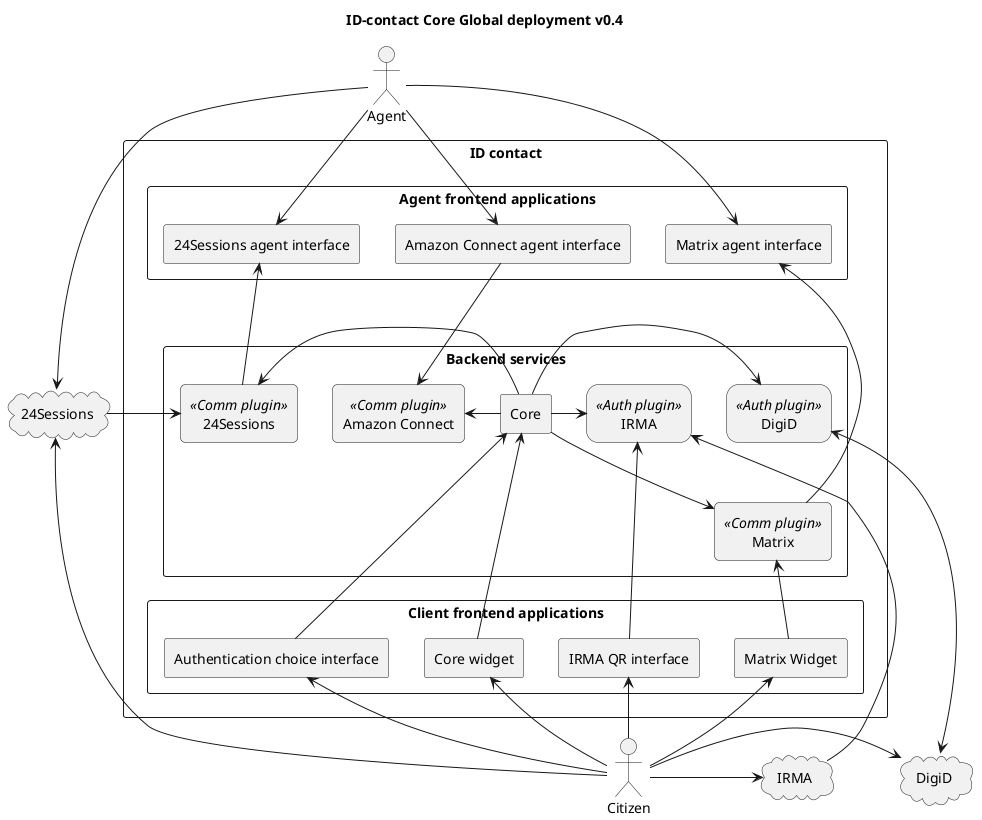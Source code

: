 @startuml
title ID-contact Core Global deployment v0.4
skinparam rectangle {
    roundCorner<<Auth plugin>> 25
}

skinparam rectangle {
    roundCorner<<Comm plugin>> 10
}

actor Citizen as citizen
actor Agent as agent

rectangle "ID contact" {


    rectangle "Agent frontend applications" as frontend_agent {
        rectangle "Matrix agent interface" as matrix_client
        rectangle "Amazon Connect agent interface" as connect_client
        rectangle "24Sessions agent interface" as 24sessions_attr
    }

    rectangle "Client frontend applications" as frontend_client {
        rectangle "Core widget" as core_widget
        rectangle "Matrix Widget" as matrix_widget
        rectangle "IRMA QR interface" as irma_qr
        rectangle "Authentication choice interface" as auth_select
    }

    rectangle "Backend services" as backend {
        rectangle "Core" as core
        rectangle "IRMA" <<Auth plugin>> as auth_irma
        rectangle "DigiD" <<Auth plugin>> as auth_digid
        rectangle "Amazon Connect" <<Comm plugin>> as comm_connect
        rectangle "Matrix" <<Comm plugin>> as comm_matrix
        rectangle "24Sessions" <<Comm plugin>> as comm_24sessions
    }
}

cloud "24Sessions" as 24sessions
cloud "IRMA" as irma_app
cloud "DigiD" as digid_login

citizen-up->core_widget

citizen-up->irma_qr
citizen->irma_app
citizen->digid_login

citizen-up->matrix_widget
citizen--up->auth_select
citizen-left->24sessions

agent-->matrix_client
agent-->24sessions_attr
agent-->connect_client
agent->24sessions

core<--core_widget
core<--auth_select
core->auth_irma
core->auth_digid
core-left->comm_24sessions
core-->comm_matrix
core-left->comm_connect

comm_matrix-up->matrix_client
comm_matrix<--matrix_widget

comm_24sessions<-24sessions
comm_24sessions-up-->24sessions_attr

comm_connect<-up-connect_client

auth_digid<-up->digid_login

auth_irma<--irma_qr
auth_irma<-up-irma_app
@enduml